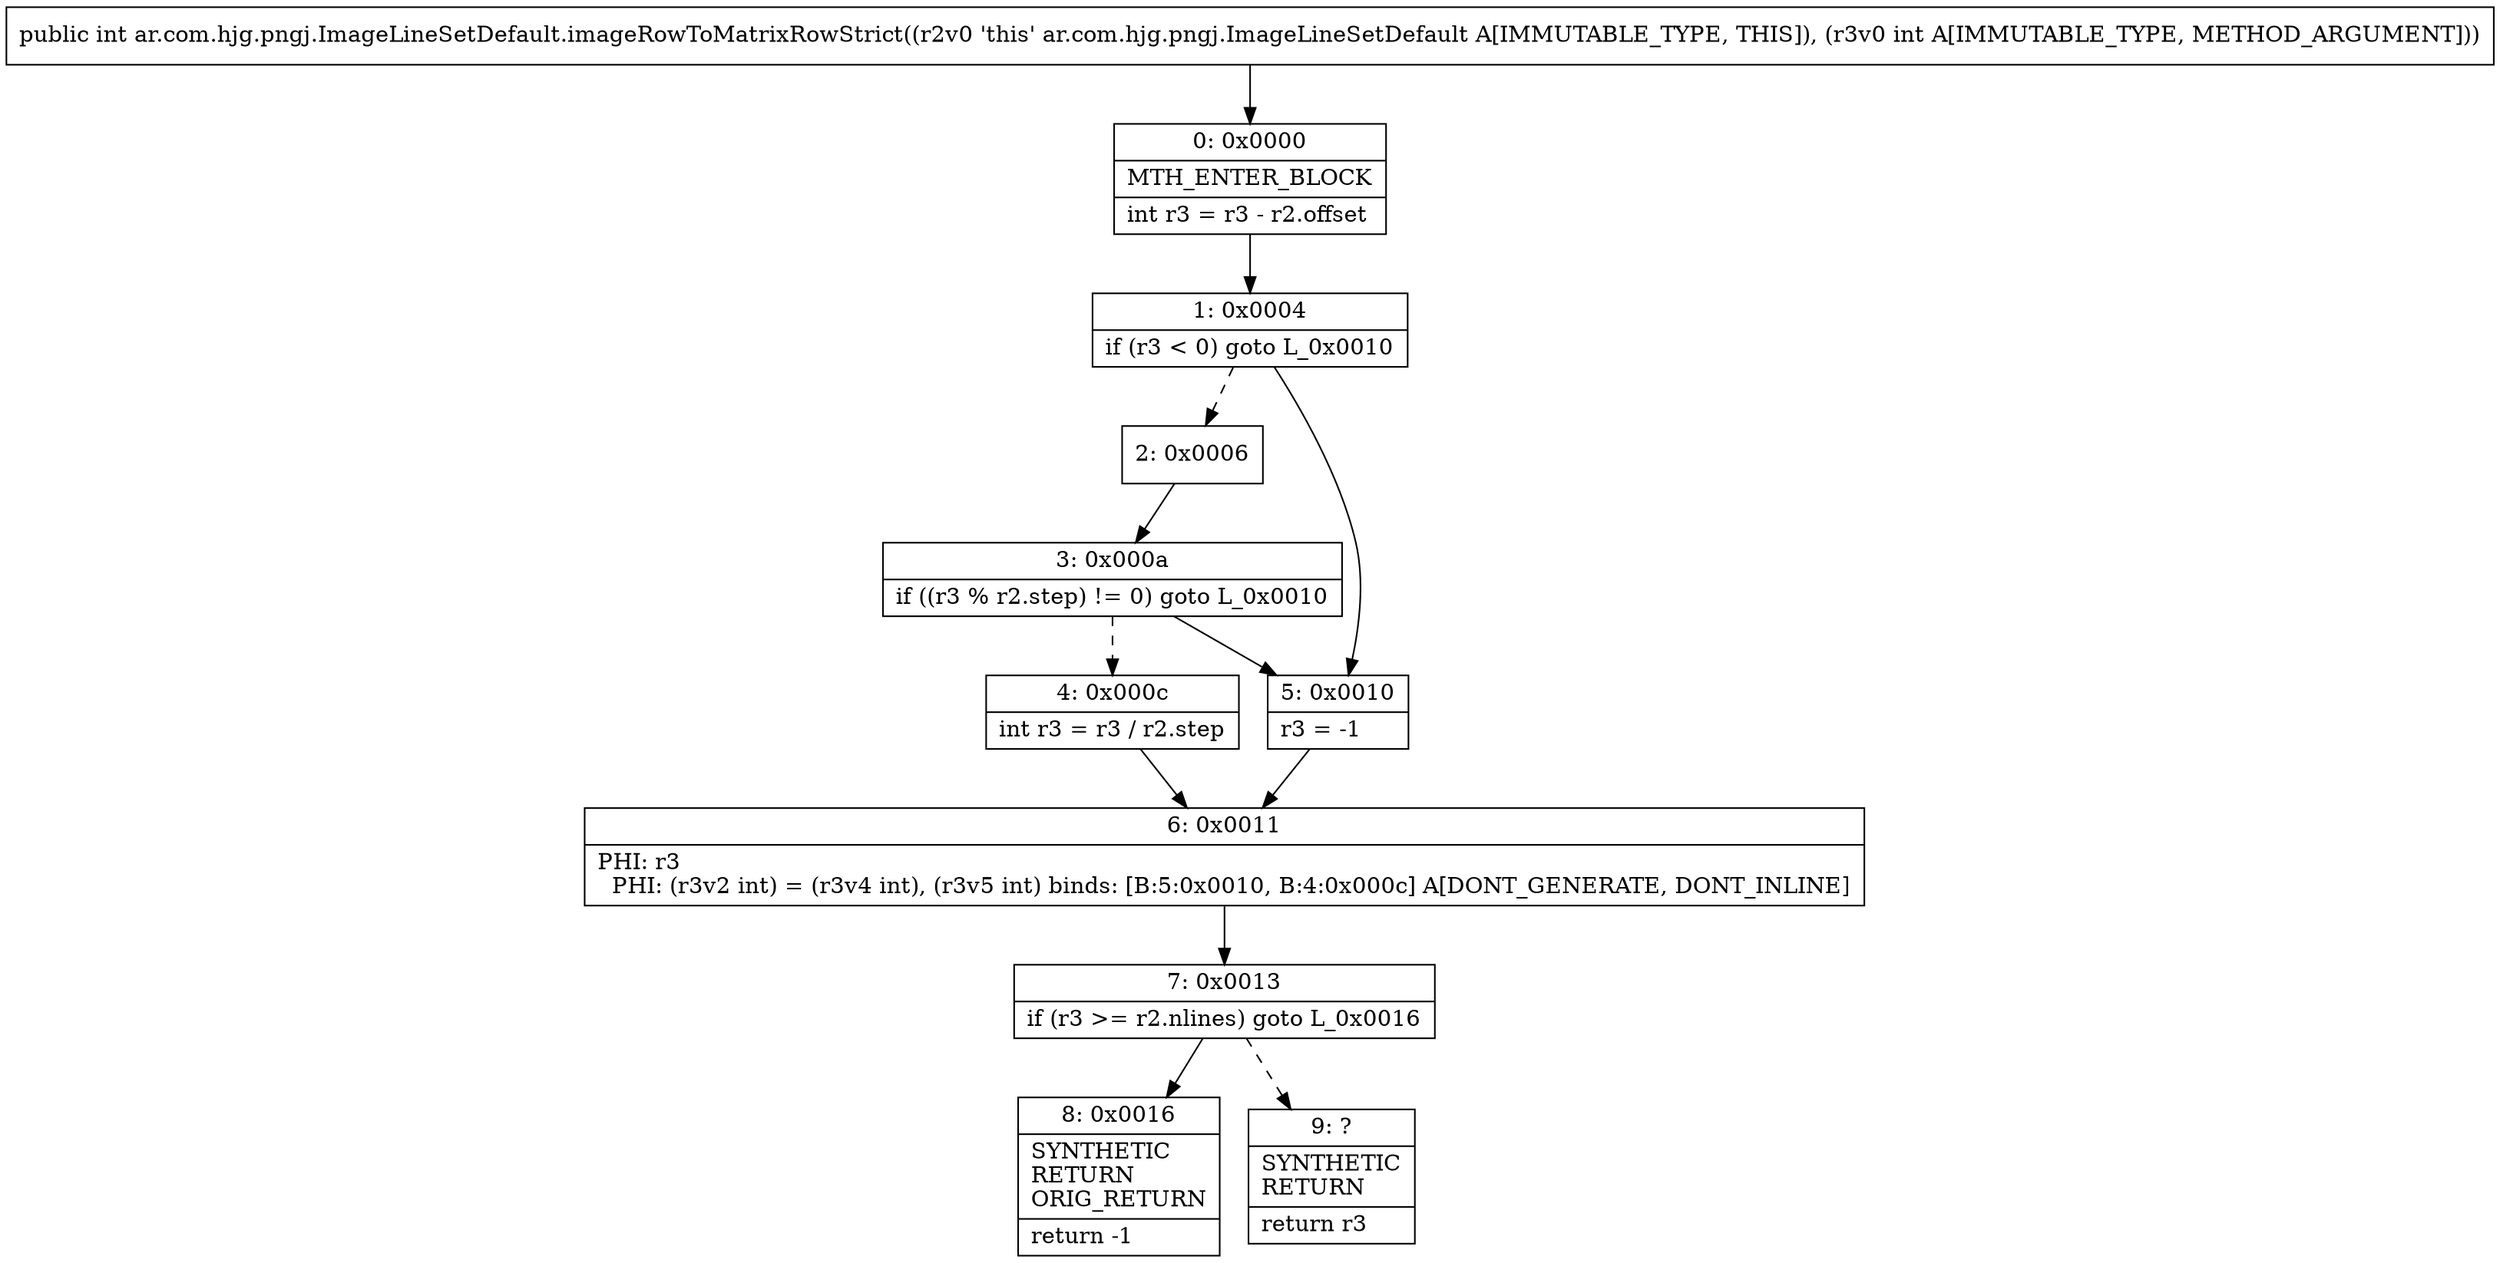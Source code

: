 digraph "CFG forar.com.hjg.pngj.ImageLineSetDefault.imageRowToMatrixRowStrict(I)I" {
Node_0 [shape=record,label="{0\:\ 0x0000|MTH_ENTER_BLOCK\l|int r3 = r3 \- r2.offset\l}"];
Node_1 [shape=record,label="{1\:\ 0x0004|if (r3 \< 0) goto L_0x0010\l}"];
Node_2 [shape=record,label="{2\:\ 0x0006}"];
Node_3 [shape=record,label="{3\:\ 0x000a|if ((r3 % r2.step) != 0) goto L_0x0010\l}"];
Node_4 [shape=record,label="{4\:\ 0x000c|int r3 = r3 \/ r2.step\l}"];
Node_5 [shape=record,label="{5\:\ 0x0010|r3 = \-1\l}"];
Node_6 [shape=record,label="{6\:\ 0x0011|PHI: r3 \l  PHI: (r3v2 int) = (r3v4 int), (r3v5 int) binds: [B:5:0x0010, B:4:0x000c] A[DONT_GENERATE, DONT_INLINE]\l}"];
Node_7 [shape=record,label="{7\:\ 0x0013|if (r3 \>= r2.nlines) goto L_0x0016\l}"];
Node_8 [shape=record,label="{8\:\ 0x0016|SYNTHETIC\lRETURN\lORIG_RETURN\l|return \-1\l}"];
Node_9 [shape=record,label="{9\:\ ?|SYNTHETIC\lRETURN\l|return r3\l}"];
MethodNode[shape=record,label="{public int ar.com.hjg.pngj.ImageLineSetDefault.imageRowToMatrixRowStrict((r2v0 'this' ar.com.hjg.pngj.ImageLineSetDefault A[IMMUTABLE_TYPE, THIS]), (r3v0 int A[IMMUTABLE_TYPE, METHOD_ARGUMENT])) }"];
MethodNode -> Node_0;
Node_0 -> Node_1;
Node_1 -> Node_2[style=dashed];
Node_1 -> Node_5;
Node_2 -> Node_3;
Node_3 -> Node_4[style=dashed];
Node_3 -> Node_5;
Node_4 -> Node_6;
Node_5 -> Node_6;
Node_6 -> Node_7;
Node_7 -> Node_8;
Node_7 -> Node_9[style=dashed];
}

